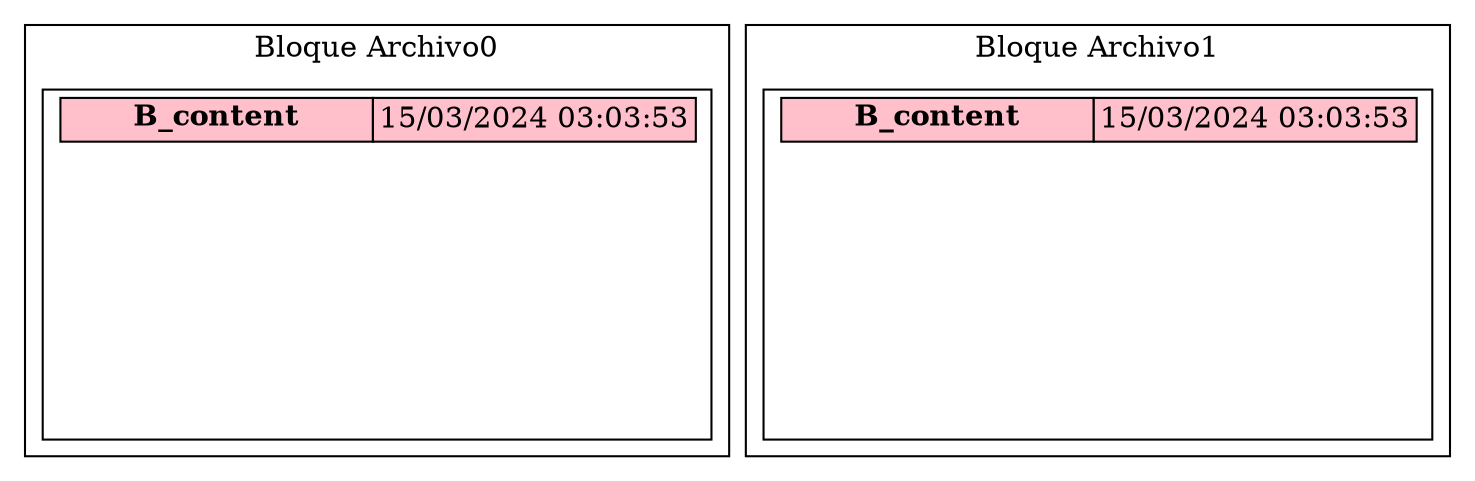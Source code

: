 digraph G{
subgraph cluster_0{
 label="Bloque Archivo0"
tbl_0[shape=box, label=<
<table border='0' cellborder='1' cellspacing='0'  width='300' height='160' >
<tr><td width='150' bgcolor="pink"><b>B_content</b></td><td width='150' bgcolor="pink">15/03/2024 03:03:53</td></tr>
</table>>];}
subgraph cluster_1{
 label="Bloque Archivo1"
tbl_1[shape=box, label=<
<table border='0' cellborder='1' cellspacing='0'  width='300' height='160' >
<tr><td width='150' bgcolor="pink"><b>B_content</b></td><td width='150' bgcolor="pink">15/03/2024 03:03:53</td></tr>
</table>>];}
}
